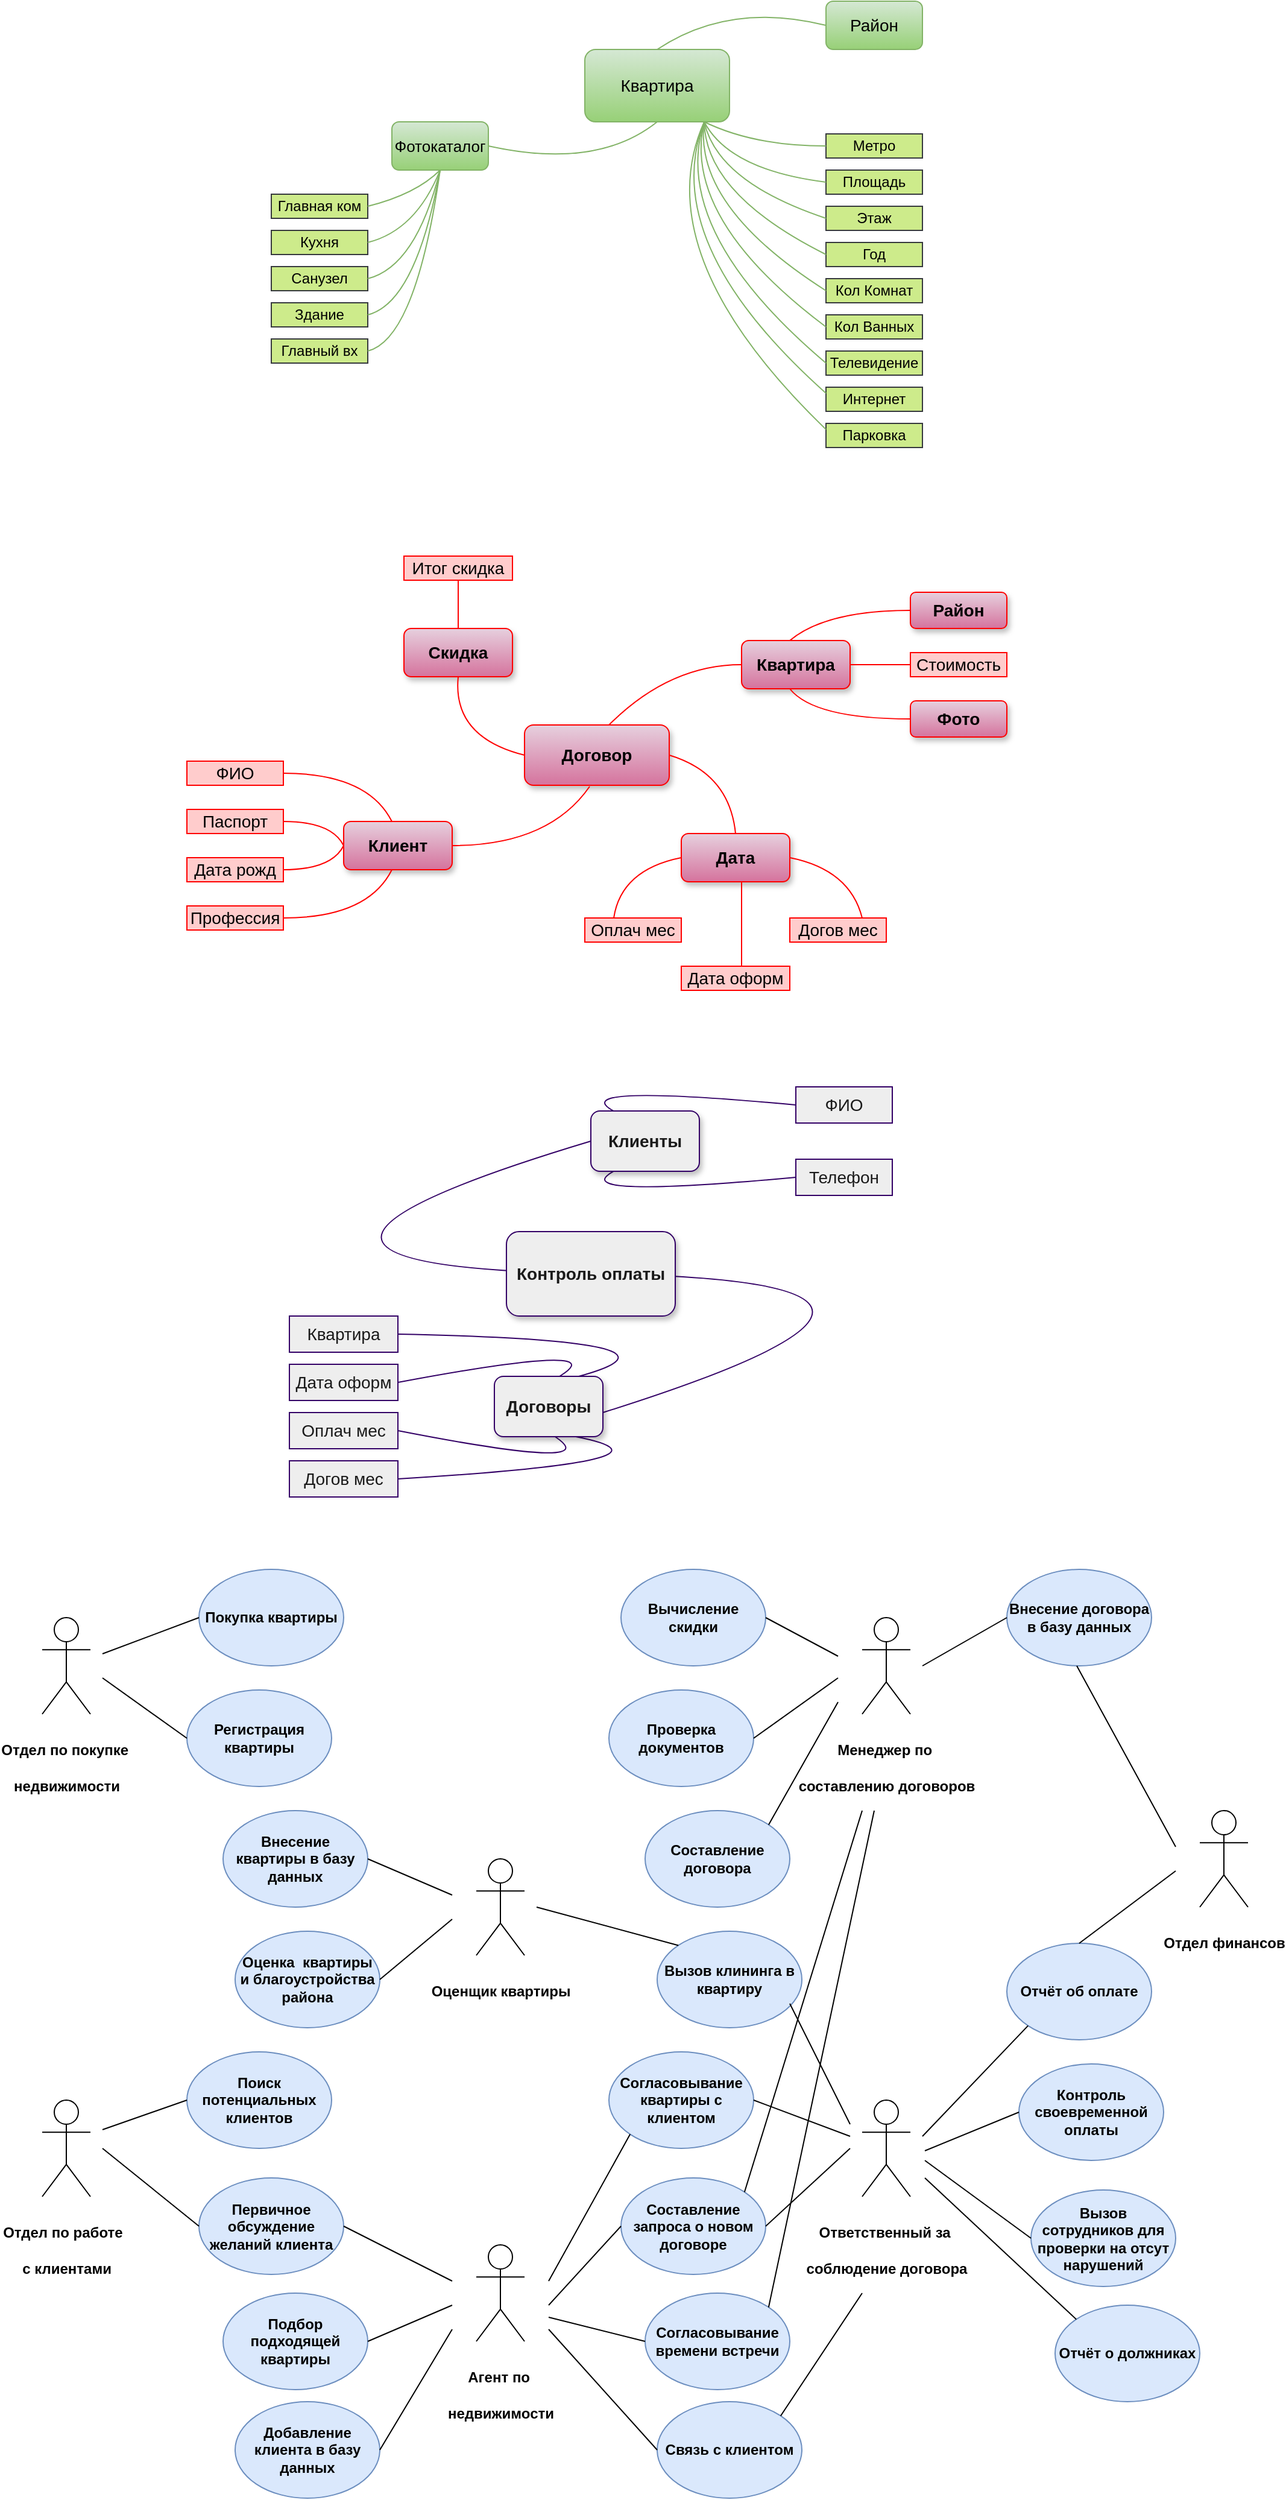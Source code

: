 <mxfile version="24.0.2" type="device">
  <diagram name="Страница — 1" id="_yZNcCD87sIEQzmYxweY">
    <mxGraphModel dx="2369" dy="895" grid="1" gridSize="10" guides="1" tooltips="1" connect="1" arrows="1" fold="1" page="1" pageScale="1" pageWidth="827" pageHeight="1169" math="0" shadow="0">
      <root>
        <mxCell id="0" />
        <mxCell id="1" parent="0" />
        <mxCell id="ywcK5AgZ8occUSf9UA6o-1" value="&lt;font style=&quot;font-size: 14px;&quot;&gt;Договор&lt;/font&gt;" style="rounded=1;whiteSpace=wrap;html=1;fillColor=#e6d0de;gradientColor=#d5739d;strokeColor=#FF0000;glass=0;shadow=1;fontStyle=1;" vertex="1" parent="1">
          <mxGeometry x="354" y="630" width="120" height="50" as="geometry" />
        </mxCell>
        <mxCell id="ywcK5AgZ8occUSf9UA6o-2" value="&lt;font style=&quot;font-size: 14px;&quot;&gt;Клиент&lt;/font&gt;" style="rounded=1;whiteSpace=wrap;html=1;fillColor=#e6d0de;gradientColor=#d5739d;strokeColor=#FF0000;glass=0;shadow=1;fontStyle=1;" vertex="1" parent="1">
          <mxGeometry x="204" y="710" width="90" height="40" as="geometry" />
        </mxCell>
        <mxCell id="ywcK5AgZ8occUSf9UA6o-3" value="&lt;font style=&quot;font-size: 14px;&quot;&gt;Квартира&lt;/font&gt;" style="rounded=1;whiteSpace=wrap;html=1;fillColor=#e6d0de;gradientColor=#d5739d;strokeColor=#FF0000;glass=0;shadow=1;fontStyle=1;" vertex="1" parent="1">
          <mxGeometry x="534" y="560" width="90" height="40" as="geometry" />
        </mxCell>
        <mxCell id="ywcK5AgZ8occUSf9UA6o-4" value="" style="endArrow=none;html=1;rounded=1;exitX=1;exitY=0.5;exitDx=0;exitDy=0;curved=1;entryX=0.45;entryY=1.02;entryDx=0;entryDy=0;entryPerimeter=0;strokeColor=#FF0000;" edge="1" parent="1" source="ywcK5AgZ8occUSf9UA6o-2" target="ywcK5AgZ8occUSf9UA6o-1">
          <mxGeometry width="50" height="50" relative="1" as="geometry">
            <mxPoint x="364" y="730" as="sourcePoint" />
            <mxPoint x="414" y="680" as="targetPoint" />
            <Array as="points">
              <mxPoint x="374" y="730" />
            </Array>
          </mxGeometry>
        </mxCell>
        <mxCell id="ywcK5AgZ8occUSf9UA6o-5" value="" style="endArrow=none;html=1;rounded=1;exitX=1;exitY=0.5;exitDx=0;exitDy=0;curved=1;strokeColor=#FF0000;" edge="1" parent="1">
          <mxGeometry width="50" height="50" relative="1" as="geometry">
            <mxPoint x="424" y="630" as="sourcePoint" />
            <mxPoint x="534" y="580" as="targetPoint" />
            <Array as="points">
              <mxPoint x="474" y="580" />
            </Array>
          </mxGeometry>
        </mxCell>
        <mxCell id="ywcK5AgZ8occUSf9UA6o-6" value="&lt;font style=&quot;font-size: 14px;&quot;&gt;Скидка&lt;/font&gt;" style="rounded=1;whiteSpace=wrap;html=1;fillColor=#e6d0de;gradientColor=#d5739d;strokeColor=#FF0000;glass=0;shadow=1;fontStyle=1;" vertex="1" parent="1">
          <mxGeometry x="254" y="550" width="90" height="40" as="geometry" />
        </mxCell>
        <mxCell id="ywcK5AgZ8occUSf9UA6o-7" value="&lt;font style=&quot;font-size: 14px;&quot;&gt;Дата&lt;/font&gt;" style="rounded=1;whiteSpace=wrap;html=1;fillColor=#e6d0de;gradientColor=#d5739d;strokeColor=#FF0000;glass=0;shadow=1;fontStyle=1;" vertex="1" parent="1">
          <mxGeometry x="484" y="720" width="90" height="40" as="geometry" />
        </mxCell>
        <mxCell id="ywcK5AgZ8occUSf9UA6o-8" value="" style="endArrow=none;html=1;rounded=1;exitX=0;exitY=0.5;exitDx=0;exitDy=0;entryX=0.5;entryY=1;entryDx=0;entryDy=0;curved=1;strokeColor=#FF0000;" edge="1" parent="1" source="ywcK5AgZ8occUSf9UA6o-1" target="ywcK5AgZ8occUSf9UA6o-6">
          <mxGeometry width="50" height="50" relative="1" as="geometry">
            <mxPoint x="284" y="650" as="sourcePoint" />
            <mxPoint x="334" y="600" as="targetPoint" />
            <Array as="points">
              <mxPoint x="294" y="640" />
            </Array>
          </mxGeometry>
        </mxCell>
        <mxCell id="ywcK5AgZ8occUSf9UA6o-9" value="" style="endArrow=none;html=1;rounded=1;entryX=0.5;entryY=1;entryDx=0;entryDy=0;curved=1;strokeColor=#FF0000;" edge="1" parent="1">
          <mxGeometry width="50" height="50" relative="1" as="geometry">
            <mxPoint x="529" y="720" as="sourcePoint" />
            <mxPoint x="474" y="655" as="targetPoint" />
            <Array as="points">
              <mxPoint x="524" y="670" />
            </Array>
          </mxGeometry>
        </mxCell>
        <mxCell id="ywcK5AgZ8occUSf9UA6o-10" value="&lt;font style=&quot;font-size: 14px;&quot;&gt;Район&lt;/font&gt;" style="rounded=1;whiteSpace=wrap;html=1;fillColor=#e6d0de;gradientColor=#d5739d;strokeColor=#FF0000;glass=0;shadow=1;fontStyle=1;" vertex="1" parent="1">
          <mxGeometry x="674" y="520" width="80" height="30" as="geometry" />
        </mxCell>
        <mxCell id="ywcK5AgZ8occUSf9UA6o-11" value="&lt;font style=&quot;font-size: 14px;&quot;&gt;Фото&lt;/font&gt;" style="rounded=1;whiteSpace=wrap;html=1;fillColor=#e6d0de;gradientColor=#d5739d;strokeColor=#FF0000;glass=0;shadow=1;fontStyle=1;" vertex="1" parent="1">
          <mxGeometry x="674" y="610" width="80" height="30" as="geometry" />
        </mxCell>
        <mxCell id="ywcK5AgZ8occUSf9UA6o-12" value="&lt;font style=&quot;font-size: 14px;&quot;&gt;Стоимость&lt;/font&gt;" style="rounded=0;whiteSpace=wrap;html=1;fillColor=#ffcccc;strokeColor=#FF0000;" vertex="1" parent="1">
          <mxGeometry x="674" y="570" width="80" height="20" as="geometry" />
        </mxCell>
        <mxCell id="ywcK5AgZ8occUSf9UA6o-13" value="" style="endArrow=none;html=1;rounded=1;curved=1;entryX=0;entryY=0.5;entryDx=0;entryDy=0;strokeColor=#FF0000;" edge="1" parent="1" target="ywcK5AgZ8occUSf9UA6o-10">
          <mxGeometry width="50" height="50" relative="1" as="geometry">
            <mxPoint x="574" y="560" as="sourcePoint" />
            <mxPoint x="624" y="510" as="targetPoint" />
            <Array as="points">
              <mxPoint x="604" y="535" />
            </Array>
          </mxGeometry>
        </mxCell>
        <mxCell id="ywcK5AgZ8occUSf9UA6o-14" value="" style="endArrow=none;html=1;rounded=1;curved=1;entryX=0;entryY=0.5;entryDx=0;entryDy=0;strokeColor=#FF0000;" edge="1" parent="1" target="ywcK5AgZ8occUSf9UA6o-11">
          <mxGeometry width="50" height="50" relative="1" as="geometry">
            <mxPoint x="574" y="600" as="sourcePoint" />
            <mxPoint x="669" y="575" as="targetPoint" />
            <Array as="points">
              <mxPoint x="594" y="625" />
            </Array>
          </mxGeometry>
        </mxCell>
        <mxCell id="ywcK5AgZ8occUSf9UA6o-15" value="" style="endArrow=none;html=1;rounded=1;entryX=0;entryY=0.5;entryDx=0;entryDy=0;exitX=1;exitY=0.5;exitDx=0;exitDy=0;strokeColor=#FF0000;" edge="1" parent="1" source="ywcK5AgZ8occUSf9UA6o-3" target="ywcK5AgZ8occUSf9UA6o-12">
          <mxGeometry width="50" height="50" relative="1" as="geometry">
            <mxPoint x="624" y="610" as="sourcePoint" />
            <mxPoint x="674" y="560" as="targetPoint" />
          </mxGeometry>
        </mxCell>
        <mxCell id="ywcK5AgZ8occUSf9UA6o-16" value="&lt;font style=&quot;font-size: 14px;&quot;&gt;Оплач мес&lt;/font&gt;" style="rounded=0;whiteSpace=wrap;html=1;fillColor=#ffcccc;strokeColor=#FF0000;" vertex="1" parent="1">
          <mxGeometry x="404" y="790" width="80" height="20" as="geometry" />
        </mxCell>
        <mxCell id="ywcK5AgZ8occUSf9UA6o-17" value="&lt;font style=&quot;font-size: 14px;&quot;&gt;Дата оформ&lt;/font&gt;" style="rounded=0;whiteSpace=wrap;html=1;fillColor=#ffcccc;strokeColor=#FF0000;" vertex="1" parent="1">
          <mxGeometry x="484" y="830" width="90" height="20" as="geometry" />
        </mxCell>
        <mxCell id="ywcK5AgZ8occUSf9UA6o-18" value="&lt;font style=&quot;font-size: 14px;&quot;&gt;Догов мес&lt;/font&gt;" style="rounded=0;whiteSpace=wrap;html=1;fillColor=#ffcccc;strokeColor=#FF0000;" vertex="1" parent="1">
          <mxGeometry x="574" y="790" width="80" height="20" as="geometry" />
        </mxCell>
        <mxCell id="ywcK5AgZ8occUSf9UA6o-19" value="" style="endArrow=none;html=1;rounded=1;entryX=0;entryY=0.5;entryDx=0;entryDy=0;curved=1;strokeColor=#FF0000;" edge="1" parent="1" target="ywcK5AgZ8occUSf9UA6o-7">
          <mxGeometry width="50" height="50" relative="1" as="geometry">
            <mxPoint x="428" y="790" as="sourcePoint" />
            <mxPoint x="478" y="740" as="targetPoint" />
            <Array as="points">
              <mxPoint x="434" y="750" />
            </Array>
          </mxGeometry>
        </mxCell>
        <mxCell id="ywcK5AgZ8occUSf9UA6o-20" value="" style="endArrow=none;html=1;rounded=1;entryX=1;entryY=0.5;entryDx=0;entryDy=0;curved=1;exitX=0.75;exitY=0;exitDx=0;exitDy=0;strokeColor=#FF0000;" edge="1" parent="1" source="ywcK5AgZ8occUSf9UA6o-18" target="ywcK5AgZ8occUSf9UA6o-7">
          <mxGeometry width="50" height="50" relative="1" as="geometry">
            <mxPoint x="614" y="790" as="sourcePoint" />
            <mxPoint x="664" y="740" as="targetPoint" />
            <Array as="points">
              <mxPoint x="624" y="750" />
            </Array>
          </mxGeometry>
        </mxCell>
        <mxCell id="ywcK5AgZ8occUSf9UA6o-21" value="" style="endArrow=none;html=1;rounded=1;strokeColor=#FF0000;" edge="1" parent="1">
          <mxGeometry width="50" height="50" relative="1" as="geometry">
            <mxPoint x="534" y="830" as="sourcePoint" />
            <mxPoint x="534" y="760" as="targetPoint" />
          </mxGeometry>
        </mxCell>
        <mxCell id="ywcK5AgZ8occUSf9UA6o-22" value="&lt;span style=&quot;font-size: 14px;&quot;&gt;Итог скидка&lt;/span&gt;" style="rounded=0;whiteSpace=wrap;html=1;fillColor=#ffcccc;strokeColor=#FF0000;" vertex="1" parent="1">
          <mxGeometry x="254" y="490" width="90" height="20" as="geometry" />
        </mxCell>
        <mxCell id="ywcK5AgZ8occUSf9UA6o-23" value="" style="endArrow=none;html=1;rounded=1;exitX=0.5;exitY=0;exitDx=0;exitDy=0;strokeColor=#FF0000;" edge="1" parent="1" source="ywcK5AgZ8occUSf9UA6o-6">
          <mxGeometry width="50" height="50" relative="1" as="geometry">
            <mxPoint x="294" y="550" as="sourcePoint" />
            <mxPoint x="299" y="510" as="targetPoint" />
          </mxGeometry>
        </mxCell>
        <mxCell id="ywcK5AgZ8occUSf9UA6o-24" value="&lt;font style=&quot;font-size: 14px;&quot;&gt;ФИО&lt;/font&gt;" style="rounded=0;whiteSpace=wrap;html=1;fillColor=#ffcccc;strokeColor=#FF0000;" vertex="1" parent="1">
          <mxGeometry x="74" y="660" width="80" height="20" as="geometry" />
        </mxCell>
        <mxCell id="ywcK5AgZ8occUSf9UA6o-25" value="&lt;font style=&quot;font-size: 14px;&quot;&gt;Дата рожд&lt;/font&gt;" style="rounded=0;whiteSpace=wrap;html=1;fillColor=#ffcccc;strokeColor=#FF0000;" vertex="1" parent="1">
          <mxGeometry x="74" y="740" width="80" height="20" as="geometry" />
        </mxCell>
        <mxCell id="ywcK5AgZ8occUSf9UA6o-26" value="&lt;font style=&quot;font-size: 14px;&quot;&gt;Профессия&lt;/font&gt;" style="rounded=0;whiteSpace=wrap;html=1;fillColor=#ffcccc;strokeColor=#FF0000;" vertex="1" parent="1">
          <mxGeometry x="74" y="780" width="80" height="20" as="geometry" />
        </mxCell>
        <mxCell id="ywcK5AgZ8occUSf9UA6o-27" value="&lt;font style=&quot;font-size: 14px;&quot;&gt;Паспорт&lt;/font&gt;" style="rounded=0;whiteSpace=wrap;html=1;fillColor=#ffcccc;strokeColor=#FF0000;" vertex="1" parent="1">
          <mxGeometry x="74" y="700" width="80" height="20" as="geometry" />
        </mxCell>
        <mxCell id="ywcK5AgZ8occUSf9UA6o-28" value="" style="endArrow=none;html=1;rounded=1;entryX=1;entryY=0.5;entryDx=0;entryDy=0;curved=1;strokeColor=#FF0000;" edge="1" parent="1" target="ywcK5AgZ8occUSf9UA6o-24">
          <mxGeometry width="50" height="50" relative="1" as="geometry">
            <mxPoint x="244" y="710" as="sourcePoint" />
            <mxPoint x="294" y="660" as="targetPoint" />
            <Array as="points">
              <mxPoint x="224" y="670" />
            </Array>
          </mxGeometry>
        </mxCell>
        <mxCell id="ywcK5AgZ8occUSf9UA6o-29" value="" style="endArrow=none;html=1;rounded=1;entryX=1;entryY=0.5;entryDx=0;entryDy=0;curved=1;strokeColor=#FF0000;" edge="1" parent="1">
          <mxGeometry width="50" height="50" relative="1" as="geometry">
            <mxPoint x="244" y="750" as="sourcePoint" />
            <mxPoint x="154" y="790" as="targetPoint" />
            <Array as="points">
              <mxPoint x="224" y="790" />
            </Array>
          </mxGeometry>
        </mxCell>
        <mxCell id="ywcK5AgZ8occUSf9UA6o-30" value="" style="endArrow=none;html=1;rounded=1;entryX=1;entryY=0.5;entryDx=0;entryDy=0;curved=1;exitX=0;exitY=0.5;exitDx=0;exitDy=0;strokeColor=#FF0000;" edge="1" parent="1" source="ywcK5AgZ8occUSf9UA6o-2" target="ywcK5AgZ8occUSf9UA6o-27">
          <mxGeometry width="50" height="50" relative="1" as="geometry">
            <mxPoint x="214" y="710" as="sourcePoint" />
            <mxPoint x="264" y="660" as="targetPoint" />
            <Array as="points">
              <mxPoint x="194" y="710" />
            </Array>
          </mxGeometry>
        </mxCell>
        <mxCell id="ywcK5AgZ8occUSf9UA6o-31" value="" style="endArrow=none;html=1;rounded=1;entryX=1;entryY=0.5;entryDx=0;entryDy=0;curved=1;exitX=0;exitY=0.5;exitDx=0;exitDy=0;strokeColor=#FF0000;" edge="1" parent="1" source="ywcK5AgZ8occUSf9UA6o-2">
          <mxGeometry width="50" height="50" relative="1" as="geometry">
            <mxPoint x="204" y="770" as="sourcePoint" />
            <mxPoint x="154" y="750" as="targetPoint" />
            <Array as="points">
              <mxPoint x="194" y="750" />
            </Array>
          </mxGeometry>
        </mxCell>
        <mxCell id="ywcK5AgZ8occUSf9UA6o-32" value="&lt;font style=&quot;font-size: 14px;&quot;&gt;Квартира&lt;/font&gt;" style="rounded=1;whiteSpace=wrap;html=1;fillColor=#d5e8d4;strokeColor=#82b366;gradientColor=#97d077;" vertex="1" parent="1">
          <mxGeometry x="404" y="70" width="120" height="60" as="geometry" />
        </mxCell>
        <mxCell id="ywcK5AgZ8occUSf9UA6o-33" value="&lt;font style=&quot;font-size: 13px;&quot;&gt;Фотокаталог&lt;/font&gt;" style="rounded=1;whiteSpace=wrap;html=1;fillColor=#d5e8d4;strokeColor=#82b366;gradientColor=#97d077;" vertex="1" parent="1">
          <mxGeometry x="244" y="130" width="80" height="40" as="geometry" />
        </mxCell>
        <mxCell id="ywcK5AgZ8occUSf9UA6o-34" value="&lt;font style=&quot;font-size: 14px;&quot;&gt;Район&lt;/font&gt;" style="rounded=1;whiteSpace=wrap;html=1;fillColor=#d5e8d4;strokeColor=#82b366;gradientColor=#97d077;" vertex="1" parent="1">
          <mxGeometry x="604" y="30" width="80" height="40" as="geometry" />
        </mxCell>
        <mxCell id="ywcK5AgZ8occUSf9UA6o-35" value="Метро" style="rounded=0;whiteSpace=wrap;html=1;strokeColor=#36393d;fillColor=#cdeb8b;" vertex="1" parent="1">
          <mxGeometry x="604" y="140" width="80" height="20" as="geometry" />
        </mxCell>
        <mxCell id="ywcK5AgZ8occUSf9UA6o-36" value="" style="endArrow=none;html=1;rounded=0;entryX=0;entryY=0.25;entryDx=0;entryDy=0;curved=1;exitX=1;exitY=0.5;exitDx=0;exitDy=0;strokeColor=#82B366;" edge="1" parent="1" source="ywcK5AgZ8occUSf9UA6o-33">
          <mxGeometry width="50" height="50" relative="1" as="geometry">
            <mxPoint x="334" y="175" as="sourcePoint" />
            <mxPoint x="464" y="130" as="targetPoint" />
            <Array as="points">
              <mxPoint x="414" y="170" />
            </Array>
          </mxGeometry>
        </mxCell>
        <mxCell id="ywcK5AgZ8occUSf9UA6o-37" value="" style="endArrow=none;html=1;rounded=0;curved=1;entryX=0;entryY=0.5;entryDx=0;entryDy=0;exitX=0.5;exitY=0;exitDx=0;exitDy=0;strokeColor=#82B366;" edge="1" parent="1" source="ywcK5AgZ8occUSf9UA6o-32" target="ywcK5AgZ8occUSf9UA6o-34">
          <mxGeometry width="50" height="50" relative="1" as="geometry">
            <mxPoint x="478" y="70" as="sourcePoint" />
            <mxPoint x="584" y="40" as="targetPoint" />
            <Array as="points">
              <mxPoint x="524" y="30" />
            </Array>
          </mxGeometry>
        </mxCell>
        <mxCell id="ywcK5AgZ8occUSf9UA6o-38" value="Площадь" style="rounded=0;whiteSpace=wrap;html=1;strokeColor=#36393d;fillColor=#cdeb8b;" vertex="1" parent="1">
          <mxGeometry x="604" y="170" width="80" height="20" as="geometry" />
        </mxCell>
        <mxCell id="ywcK5AgZ8occUSf9UA6o-39" value="Этаж" style="rounded=0;whiteSpace=wrap;html=1;strokeColor=#36393d;fillColor=#cdeb8b;" vertex="1" parent="1">
          <mxGeometry x="604" y="200" width="80" height="20" as="geometry" />
        </mxCell>
        <mxCell id="ywcK5AgZ8occUSf9UA6o-40" value="Год" style="rounded=0;whiteSpace=wrap;html=1;strokeColor=#36393d;fillColor=#cdeb8b;" vertex="1" parent="1">
          <mxGeometry x="604" y="230" width="80" height="20" as="geometry" />
        </mxCell>
        <mxCell id="ywcK5AgZ8occUSf9UA6o-41" value="Кол Комнат" style="rounded=0;whiteSpace=wrap;html=1;strokeColor=#36393d;fillColor=#cdeb8b;" vertex="1" parent="1">
          <mxGeometry x="604" y="260" width="80" height="20" as="geometry" />
        </mxCell>
        <mxCell id="ywcK5AgZ8occUSf9UA6o-42" style="edgeStyle=orthogonalEdgeStyle;rounded=0;orthogonalLoop=1;jettySize=auto;html=1;exitX=0.5;exitY=0;exitDx=0;exitDy=0;strokeColor=#82B366;" edge="1" parent="1" source="ywcK5AgZ8occUSf9UA6o-43">
          <mxGeometry relative="1" as="geometry">
            <mxPoint x="654" y="330" as="targetPoint" />
          </mxGeometry>
        </mxCell>
        <mxCell id="ywcK5AgZ8occUSf9UA6o-43" value="Телевидение" style="rounded=0;whiteSpace=wrap;html=1;strokeColor=#36393d;fillColor=#cdeb8b;" vertex="1" parent="1">
          <mxGeometry x="604" y="320" width="80" height="20" as="geometry" />
        </mxCell>
        <mxCell id="ywcK5AgZ8occUSf9UA6o-44" value="Кол Ванных" style="rounded=0;whiteSpace=wrap;html=1;strokeColor=#36393d;fillColor=#cdeb8b;" vertex="1" parent="1">
          <mxGeometry x="604" y="290" width="80" height="20" as="geometry" />
        </mxCell>
        <mxCell id="ywcK5AgZ8occUSf9UA6o-45" value="Интернет" style="rounded=0;whiteSpace=wrap;html=1;strokeColor=#36393d;fillColor=#cdeb8b;" vertex="1" parent="1">
          <mxGeometry x="604" y="350" width="80" height="20" as="geometry" />
        </mxCell>
        <mxCell id="ywcK5AgZ8occUSf9UA6o-46" value="Парковка" style="rounded=0;whiteSpace=wrap;html=1;strokeColor=#36393d;fillColor=#cdeb8b;" vertex="1" parent="1">
          <mxGeometry x="604" y="380" width="80" height="20" as="geometry" />
        </mxCell>
        <mxCell id="ywcK5AgZ8occUSf9UA6o-47" value="Главная ком" style="rounded=0;whiteSpace=wrap;html=1;strokeColor=#36393d;fillColor=#cdeb8b;" vertex="1" parent="1">
          <mxGeometry x="144" y="190" width="80" height="20" as="geometry" />
        </mxCell>
        <mxCell id="ywcK5AgZ8occUSf9UA6o-48" value="Кухня" style="rounded=0;whiteSpace=wrap;html=1;strokeColor=#36393d;fillColor=#cdeb8b;" vertex="1" parent="1">
          <mxGeometry x="144" y="220" width="80" height="20" as="geometry" />
        </mxCell>
        <mxCell id="ywcK5AgZ8occUSf9UA6o-49" value="Санузел" style="rounded=0;whiteSpace=wrap;html=1;strokeColor=#36393d;fillColor=#cdeb8b;" vertex="1" parent="1">
          <mxGeometry x="144" y="250" width="80" height="20" as="geometry" />
        </mxCell>
        <mxCell id="ywcK5AgZ8occUSf9UA6o-50" value="Здание" style="rounded=0;whiteSpace=wrap;html=1;strokeColor=#36393d;fillColor=#cdeb8b;" vertex="1" parent="1">
          <mxGeometry x="144" y="280" width="80" height="20" as="geometry" />
        </mxCell>
        <mxCell id="ywcK5AgZ8occUSf9UA6o-51" value="Главный вх" style="rounded=0;whiteSpace=wrap;html=1;strokeColor=#36393d;fillColor=#cdeb8b;" vertex="1" parent="1">
          <mxGeometry x="144" y="310" width="80" height="20" as="geometry" />
        </mxCell>
        <mxCell id="ywcK5AgZ8occUSf9UA6o-52" value="" style="endArrow=none;html=1;rounded=0;entryX=0.5;entryY=1;entryDx=0;entryDy=0;exitX=1;exitY=0.5;exitDx=0;exitDy=0;curved=1;strokeColor=#82B366;" edge="1" parent="1" source="ywcK5AgZ8occUSf9UA6o-47" target="ywcK5AgZ8occUSf9UA6o-33">
          <mxGeometry width="50" height="50" relative="1" as="geometry">
            <mxPoint x="234" y="210" as="sourcePoint" />
            <mxPoint x="284" y="160" as="targetPoint" />
            <Array as="points">
              <mxPoint x="264" y="190" />
            </Array>
          </mxGeometry>
        </mxCell>
        <mxCell id="ywcK5AgZ8occUSf9UA6o-53" value="" style="endArrow=none;html=1;rounded=0;exitX=1;exitY=0.5;exitDx=0;exitDy=0;curved=1;strokeColor=#82B366;" edge="1" parent="1">
          <mxGeometry width="50" height="50" relative="1" as="geometry">
            <mxPoint x="224" y="230" as="sourcePoint" />
            <mxPoint x="284" y="170" as="targetPoint" />
            <Array as="points">
              <mxPoint x="264" y="220" />
            </Array>
          </mxGeometry>
        </mxCell>
        <mxCell id="ywcK5AgZ8occUSf9UA6o-54" value="" style="endArrow=none;html=1;rounded=0;exitX=1;exitY=0.5;exitDx=0;exitDy=0;curved=1;strokeColor=#82B366;" edge="1" parent="1">
          <mxGeometry width="50" height="50" relative="1" as="geometry">
            <mxPoint x="224" y="260" as="sourcePoint" />
            <mxPoint x="284" y="170" as="targetPoint" />
            <Array as="points">
              <mxPoint x="264" y="250" />
            </Array>
          </mxGeometry>
        </mxCell>
        <mxCell id="ywcK5AgZ8occUSf9UA6o-55" value="" style="endArrow=none;html=1;rounded=0;exitX=1;exitY=0.5;exitDx=0;exitDy=0;curved=1;entryX=0.5;entryY=1;entryDx=0;entryDy=0;strokeColor=#82B366;" edge="1" parent="1" target="ywcK5AgZ8occUSf9UA6o-33">
          <mxGeometry width="50" height="50" relative="1" as="geometry">
            <mxPoint x="224" y="290" as="sourcePoint" />
            <mxPoint x="284" y="200" as="targetPoint" />
            <Array as="points">
              <mxPoint x="264" y="280" />
            </Array>
          </mxGeometry>
        </mxCell>
        <mxCell id="ywcK5AgZ8occUSf9UA6o-56" value="" style="endArrow=none;html=1;rounded=0;exitX=1;exitY=0.5;exitDx=0;exitDy=0;curved=1;strokeColor=#82B366;" edge="1" parent="1">
          <mxGeometry width="50" height="50" relative="1" as="geometry">
            <mxPoint x="224" y="320" as="sourcePoint" />
            <mxPoint x="284" y="170" as="targetPoint" />
            <Array as="points">
              <mxPoint x="264" y="310" />
            </Array>
          </mxGeometry>
        </mxCell>
        <mxCell id="ywcK5AgZ8occUSf9UA6o-57" value="" style="endArrow=none;html=1;rounded=0;exitX=0;exitY=0.5;exitDx=0;exitDy=0;curved=1;strokeColor=#82B366;" edge="1" parent="1" source="ywcK5AgZ8occUSf9UA6o-35">
          <mxGeometry width="50" height="50" relative="1" as="geometry">
            <mxPoint x="453" y="180" as="sourcePoint" />
            <mxPoint x="503" y="130" as="targetPoint" />
            <Array as="points">
              <mxPoint x="544" y="150" />
            </Array>
          </mxGeometry>
        </mxCell>
        <mxCell id="ywcK5AgZ8occUSf9UA6o-58" value="" style="endArrow=none;html=1;rounded=0;exitX=0;exitY=0.5;exitDx=0;exitDy=0;curved=1;strokeColor=#82B366;" edge="1" parent="1" source="ywcK5AgZ8occUSf9UA6o-38">
          <mxGeometry width="50" height="50" relative="1" as="geometry">
            <mxPoint x="604" y="150" as="sourcePoint" />
            <mxPoint x="503" y="130" as="targetPoint" />
            <Array as="points">
              <mxPoint x="524" y="170" />
            </Array>
          </mxGeometry>
        </mxCell>
        <mxCell id="ywcK5AgZ8occUSf9UA6o-59" value="" style="endArrow=none;html=1;rounded=0;exitX=0;exitY=0.5;exitDx=0;exitDy=0;curved=1;strokeColor=#82B366;" edge="1" parent="1" source="ywcK5AgZ8occUSf9UA6o-39">
          <mxGeometry width="50" height="50" relative="1" as="geometry">
            <mxPoint x="604" y="180" as="sourcePoint" />
            <mxPoint x="503" y="130" as="targetPoint" />
            <Array as="points">
              <mxPoint x="514" y="180" />
            </Array>
          </mxGeometry>
        </mxCell>
        <mxCell id="ywcK5AgZ8occUSf9UA6o-60" value="" style="endArrow=none;html=1;rounded=0;exitX=0;exitY=0.5;exitDx=0;exitDy=0;curved=1;strokeColor=#82B366;" edge="1" parent="1" source="ywcK5AgZ8occUSf9UA6o-40">
          <mxGeometry width="50" height="50" relative="1" as="geometry">
            <mxPoint x="604" y="210" as="sourcePoint" />
            <mxPoint x="503" y="130" as="targetPoint" />
            <Array as="points">
              <mxPoint x="504" y="190" />
            </Array>
          </mxGeometry>
        </mxCell>
        <mxCell id="ywcK5AgZ8occUSf9UA6o-61" value="" style="endArrow=none;html=1;rounded=0;exitX=0;exitY=0.5;exitDx=0;exitDy=0;curved=1;strokeColor=#82B366;" edge="1" parent="1" source="ywcK5AgZ8occUSf9UA6o-41">
          <mxGeometry width="50" height="50" relative="1" as="geometry">
            <mxPoint x="604" y="240" as="sourcePoint" />
            <mxPoint x="503" y="130" as="targetPoint" />
            <Array as="points">
              <mxPoint x="494" y="200" />
            </Array>
          </mxGeometry>
        </mxCell>
        <mxCell id="ywcK5AgZ8occUSf9UA6o-62" value="" style="endArrow=none;html=1;rounded=0;exitX=0;exitY=0.5;exitDx=0;exitDy=0;curved=1;strokeColor=#82B366;" edge="1" parent="1" source="ywcK5AgZ8occUSf9UA6o-44">
          <mxGeometry width="50" height="50" relative="1" as="geometry">
            <mxPoint x="604" y="270" as="sourcePoint" />
            <mxPoint x="503" y="130" as="targetPoint" />
            <Array as="points">
              <mxPoint x="484" y="210" />
            </Array>
          </mxGeometry>
        </mxCell>
        <mxCell id="ywcK5AgZ8occUSf9UA6o-63" value="" style="endArrow=none;html=1;rounded=0;curved=1;exitX=0;exitY=0.5;exitDx=0;exitDy=0;strokeColor=#82B366;" edge="1" parent="1" source="ywcK5AgZ8occUSf9UA6o-43">
          <mxGeometry width="50" height="50" relative="1" as="geometry">
            <mxPoint x="594" y="320" as="sourcePoint" />
            <mxPoint x="503" y="130" as="targetPoint" />
            <Array as="points">
              <mxPoint x="474" y="220" />
            </Array>
          </mxGeometry>
        </mxCell>
        <mxCell id="ywcK5AgZ8occUSf9UA6o-64" value="" style="endArrow=none;html=1;rounded=0;curved=1;exitX=0;exitY=0.25;exitDx=0;exitDy=0;strokeColor=#82B366;" edge="1" parent="1" source="ywcK5AgZ8occUSf9UA6o-45">
          <mxGeometry width="50" height="50" relative="1" as="geometry">
            <mxPoint x="604" y="330" as="sourcePoint" />
            <mxPoint x="503" y="130" as="targetPoint" />
            <Array as="points">
              <mxPoint x="464" y="230" />
            </Array>
          </mxGeometry>
        </mxCell>
        <mxCell id="ywcK5AgZ8occUSf9UA6o-65" value="" style="endArrow=none;html=1;rounded=0;curved=1;exitX=0;exitY=0.25;exitDx=0;exitDy=0;strokeColor=#82B366;" edge="1" parent="1" source="ywcK5AgZ8occUSf9UA6o-46">
          <mxGeometry width="50" height="50" relative="1" as="geometry">
            <mxPoint x="604" y="355" as="sourcePoint" />
            <mxPoint x="503" y="130" as="targetPoint" />
            <Array as="points">
              <mxPoint x="454" y="240" />
            </Array>
          </mxGeometry>
        </mxCell>
        <mxCell id="ywcK5AgZ8occUSf9UA6o-95" value="" style="endArrow=none;html=1;rounded=0;exitX=1;exitY=0.5;exitDx=0;exitDy=0;curved=1;entryX=0;entryY=0.5;entryDx=0;entryDy=0;strokeColor=#330066;labelBackgroundColor=none;fontColor=default;" edge="1" parent="1" target="ywcK5AgZ8occUSf9UA6o-110">
          <mxGeometry width="50" height="50" relative="1" as="geometry">
            <mxPoint x="419" y="1200" as="sourcePoint" />
            <mxPoint x="409" y="970" as="targetPoint" />
            <Array as="points">
              <mxPoint x="769" y="1090" />
              <mxPoint x="59" y="1080" />
            </Array>
          </mxGeometry>
        </mxCell>
        <mxCell id="ywcK5AgZ8occUSf9UA6o-96" value="Контроль оплаты" style="rounded=1;whiteSpace=wrap;html=1;fillColor=#EEEEEE;strokeColor=#330066;shadow=1;fontSize=14;fontStyle=1;labelBackgroundColor=none;fontColor=#1A1A1A;" vertex="1" parent="1">
          <mxGeometry x="339" y="1050" width="140" height="70" as="geometry" />
        </mxCell>
        <mxCell id="ywcK5AgZ8occUSf9UA6o-97" value="Квартира" style="rounded=0;whiteSpace=wrap;html=1;fillColor=#EEEEEE;strokeColor=#330066;fontSize=14;labelBackgroundColor=none;fontColor=#1A1A1A;" vertex="1" parent="1">
          <mxGeometry x="159" y="1120" width="90" height="30" as="geometry" />
        </mxCell>
        <mxCell id="ywcK5AgZ8occUSf9UA6o-98" value="Дата оформ" style="rounded=0;whiteSpace=wrap;html=1;fillColor=#EEEEEE;strokeColor=#330066;fontSize=14;labelBackgroundColor=none;fontColor=#1A1A1A;" vertex="1" parent="1">
          <mxGeometry x="159" y="1160" width="90" height="30" as="geometry" />
        </mxCell>
        <mxCell id="ywcK5AgZ8occUSf9UA6o-99" value="Оплач мес" style="rounded=0;whiteSpace=wrap;html=1;fillColor=#EEEEEE;strokeColor=#330066;fontSize=14;labelBackgroundColor=none;fontColor=#1A1A1A;" vertex="1" parent="1">
          <mxGeometry x="159" y="1200" width="90" height="30" as="geometry" />
        </mxCell>
        <mxCell id="ywcK5AgZ8occUSf9UA6o-100" value="Догов мес" style="rounded=0;whiteSpace=wrap;html=1;fillColor=#EEEEEE;strokeColor=#330066;fontSize=14;labelBackgroundColor=none;fontColor=#1A1A1A;" vertex="1" parent="1">
          <mxGeometry x="159" y="1240" width="90" height="30" as="geometry" />
        </mxCell>
        <mxCell id="ywcK5AgZ8occUSf9UA6o-101" value="ФИО" style="rounded=0;whiteSpace=wrap;html=1;fillColor=#EEEEEE;strokeColor=#330066;fontSize=14;labelBackgroundColor=none;fontColor=#1A1A1A;" vertex="1" parent="1">
          <mxGeometry x="579" y="930" width="80" height="30" as="geometry" />
        </mxCell>
        <mxCell id="ywcK5AgZ8occUSf9UA6o-102" value="Телефон" style="rounded=0;whiteSpace=wrap;html=1;fillColor=#EEEEEE;strokeColor=#330066;fontSize=14;labelBackgroundColor=none;fontColor=#1A1A1A;" vertex="1" parent="1">
          <mxGeometry x="579" y="990" width="80" height="30" as="geometry" />
        </mxCell>
        <mxCell id="ywcK5AgZ8occUSf9UA6o-103" value="" style="endArrow=none;html=1;rounded=0;entryX=0;entryY=0.5;entryDx=0;entryDy=0;exitX=1;exitY=0.5;exitDx=0;exitDy=0;curved=1;strokeColor=#330066;labelBackgroundColor=none;fontColor=default;" edge="1" parent="1" source="ywcK5AgZ8occUSf9UA6o-98" target="ywcK5AgZ8occUSf9UA6o-109">
          <mxGeometry width="50" height="50" relative="1" as="geometry">
            <mxPoint x="279" y="1190" as="sourcePoint" />
            <mxPoint x="329" y="1140" as="targetPoint" />
            <Array as="points">
              <mxPoint x="489" y="1130" />
            </Array>
          </mxGeometry>
        </mxCell>
        <mxCell id="ywcK5AgZ8occUSf9UA6o-104" value="" style="endArrow=none;html=1;rounded=0;entryX=0;entryY=0.5;entryDx=0;entryDy=0;exitX=1;exitY=0.5;exitDx=0;exitDy=0;curved=1;strokeColor=#330066;labelBackgroundColor=none;fontColor=default;" edge="1" parent="1" source="ywcK5AgZ8occUSf9UA6o-99" target="ywcK5AgZ8occUSf9UA6o-109">
          <mxGeometry width="50" height="50" relative="1" as="geometry">
            <mxPoint x="249" y="1180" as="sourcePoint" />
            <mxPoint x="419" y="1200" as="targetPoint" />
            <Array as="points">
              <mxPoint x="479" y="1260" />
            </Array>
          </mxGeometry>
        </mxCell>
        <mxCell id="ywcK5AgZ8occUSf9UA6o-105" value="" style="endArrow=none;html=1;rounded=0;exitX=1;exitY=0.5;exitDx=0;exitDy=0;curved=1;strokeColor=#330066;labelBackgroundColor=none;fontColor=default;" edge="1" parent="1" source="ywcK5AgZ8occUSf9UA6o-97">
          <mxGeometry width="50" height="50" relative="1" as="geometry">
            <mxPoint x="249" y="1170" as="sourcePoint" />
            <mxPoint x="399" y="1170" as="targetPoint" />
            <Array as="points">
              <mxPoint x="509" y="1140" />
            </Array>
          </mxGeometry>
        </mxCell>
        <mxCell id="ywcK5AgZ8occUSf9UA6o-106" value="" style="endArrow=none;html=1;rounded=0;entryX=0.75;entryY=1;entryDx=0;entryDy=0;exitX=1;exitY=0.5;exitDx=0;exitDy=0;curved=1;strokeColor=#330066;labelBackgroundColor=none;fontColor=default;" edge="1" parent="1" source="ywcK5AgZ8occUSf9UA6o-100" target="ywcK5AgZ8occUSf9UA6o-109">
          <mxGeometry width="50" height="50" relative="1" as="geometry">
            <mxPoint x="249" y="1215" as="sourcePoint" />
            <mxPoint x="419" y="1200" as="targetPoint" />
            <Array as="points">
              <mxPoint x="499" y="1240" />
            </Array>
          </mxGeometry>
        </mxCell>
        <mxCell id="ywcK5AgZ8occUSf9UA6o-107" value="" style="endArrow=none;html=1;rounded=0;entryX=1;entryY=0.5;entryDx=0;entryDy=0;exitX=0;exitY=0.5;exitDx=0;exitDy=0;curved=1;strokeColor=#330066;labelBackgroundColor=none;fontColor=default;" edge="1" parent="1" source="ywcK5AgZ8occUSf9UA6o-101" target="ywcK5AgZ8occUSf9UA6o-110">
          <mxGeometry width="50" height="50" relative="1" as="geometry">
            <mxPoint x="235" y="957.5" as="sourcePoint" />
            <mxPoint x="405" y="977.5" as="targetPoint" />
            <Array as="points">
              <mxPoint x="309" y="920" />
            </Array>
          </mxGeometry>
        </mxCell>
        <mxCell id="ywcK5AgZ8occUSf9UA6o-108" value="" style="endArrow=none;html=1;rounded=0;entryX=1;entryY=0.5;entryDx=0;entryDy=0;exitX=0;exitY=0.5;exitDx=0;exitDy=0;curved=1;strokeColor=#330066;labelBackgroundColor=none;fontColor=default;" edge="1" parent="1" source="ywcK5AgZ8occUSf9UA6o-102" target="ywcK5AgZ8occUSf9UA6o-110">
          <mxGeometry width="50" height="50" relative="1" as="geometry">
            <mxPoint x="579" y="945" as="sourcePoint" />
            <mxPoint x="409" y="975" as="targetPoint" />
            <Array as="points">
              <mxPoint x="309" y="1030" />
            </Array>
          </mxGeometry>
        </mxCell>
        <mxCell id="ywcK5AgZ8occUSf9UA6o-109" value="Договоры" style="rounded=1;whiteSpace=wrap;html=1;fillColor=#EEEEEE;strokeColor=#330066;shadow=1;fontSize=14;fontStyle=1;labelBackgroundColor=none;fontColor=#1A1A1A;" vertex="1" parent="1">
          <mxGeometry x="329" y="1170" width="90" height="50" as="geometry" />
        </mxCell>
        <mxCell id="ywcK5AgZ8occUSf9UA6o-110" value="Клиенты" style="rounded=1;whiteSpace=wrap;html=1;fillColor=#EEEEEE;strokeColor=#330066;shadow=1;fontSize=14;fontStyle=1;labelBackgroundColor=none;fontColor=#1A1A1A;" vertex="1" parent="1">
          <mxGeometry x="409" y="950" width="90" height="50" as="geometry" />
        </mxCell>
        <mxCell id="ywcK5AgZ8occUSf9UA6o-111" value="&lt;h4&gt;Отдел по покупке&amp;nbsp;&lt;/h4&gt;&lt;h4&gt;недвижимости&lt;/h4&gt;" style="shape=umlActor;verticalLabelPosition=bottom;verticalAlign=top;html=1;outlineConnect=0;" vertex="1" parent="1">
          <mxGeometry x="-46" y="1370" width="40" height="80" as="geometry" />
        </mxCell>
        <mxCell id="ywcK5AgZ8occUSf9UA6o-112" value="&lt;h4&gt;Отдел по работе&amp;nbsp;&amp;nbsp;&lt;/h4&gt;&lt;h4&gt;с клиентами&lt;/h4&gt;" style="shape=umlActor;verticalLabelPosition=bottom;verticalAlign=top;html=1;outlineConnect=0;" vertex="1" parent="1">
          <mxGeometry x="-46" y="1770" width="40" height="80" as="geometry" />
        </mxCell>
        <mxCell id="ywcK5AgZ8occUSf9UA6o-113" value="&lt;h4&gt;Покупка квартиры&lt;/h4&gt;" style="ellipse;whiteSpace=wrap;html=1;fillColor=#dae8fc;strokeColor=#6c8ebf;" vertex="1" parent="1">
          <mxGeometry x="84" y="1330" width="120" height="80" as="geometry" />
        </mxCell>
        <mxCell id="ywcK5AgZ8occUSf9UA6o-114" value="&lt;h4&gt;Регистрация квартиры&lt;/h4&gt;" style="ellipse;whiteSpace=wrap;html=1;fillColor=#dae8fc;strokeColor=#6c8ebf;" vertex="1" parent="1">
          <mxGeometry x="74" y="1430" width="120" height="80" as="geometry" />
        </mxCell>
        <mxCell id="ywcK5AgZ8occUSf9UA6o-115" value="&lt;h4&gt;Внесение квартиры в базу данных&lt;/h4&gt;" style="ellipse;whiteSpace=wrap;html=1;fillColor=#dae8fc;strokeColor=#6c8ebf;" vertex="1" parent="1">
          <mxGeometry x="104" y="1530" width="120" height="80" as="geometry" />
        </mxCell>
        <mxCell id="ywcK5AgZ8occUSf9UA6o-116" value="&lt;h4&gt;Оценка&amp;nbsp; квартиры и благоустройства района&lt;/h4&gt;" style="ellipse;whiteSpace=wrap;html=1;fillColor=#dae8fc;strokeColor=#6c8ebf;" vertex="1" parent="1">
          <mxGeometry x="114" y="1630" width="120" height="80" as="geometry" />
        </mxCell>
        <mxCell id="ywcK5AgZ8occUSf9UA6o-117" value="&lt;h4&gt;Поиск потенциальных клиентов&lt;/h4&gt;" style="ellipse;whiteSpace=wrap;html=1;fillColor=#dae8fc;strokeColor=#6c8ebf;" vertex="1" parent="1">
          <mxGeometry x="74" y="1730" width="120" height="80" as="geometry" />
        </mxCell>
        <mxCell id="ywcK5AgZ8occUSf9UA6o-118" value="&lt;h4&gt;Первичное обсуждение желаний клиента&lt;/h4&gt;" style="ellipse;whiteSpace=wrap;html=1;fillColor=#dae8fc;strokeColor=#6c8ebf;" vertex="1" parent="1">
          <mxGeometry x="84" y="1834.5" width="120" height="80" as="geometry" />
        </mxCell>
        <mxCell id="ywcK5AgZ8occUSf9UA6o-119" value="&lt;h4&gt;Подбор подходящей квартиры&lt;/h4&gt;" style="ellipse;whiteSpace=wrap;html=1;fillColor=#dae8fc;strokeColor=#6c8ebf;" vertex="1" parent="1">
          <mxGeometry x="104" y="1930" width="120" height="80" as="geometry" />
        </mxCell>
        <mxCell id="ywcK5AgZ8occUSf9UA6o-120" value="&lt;h4&gt;Добавление клиента в базу данных&lt;/h4&gt;" style="ellipse;whiteSpace=wrap;html=1;fillColor=#dae8fc;strokeColor=#6c8ebf;" vertex="1" parent="1">
          <mxGeometry x="114" y="2020" width="120" height="80" as="geometry" />
        </mxCell>
        <mxCell id="ywcK5AgZ8occUSf9UA6o-121" value="&lt;h4&gt;Оценщик квартиры&lt;/h4&gt;" style="shape=umlActor;verticalLabelPosition=bottom;verticalAlign=top;html=1;outlineConnect=0;" vertex="1" parent="1">
          <mxGeometry x="314" y="1570" width="40" height="80" as="geometry" />
        </mxCell>
        <mxCell id="ywcK5AgZ8occUSf9UA6o-122" value="&lt;h4&gt;Агент по&amp;nbsp;&lt;/h4&gt;&lt;h4&gt;недвижимости&lt;/h4&gt;" style="shape=umlActor;verticalLabelPosition=bottom;verticalAlign=top;html=1;outlineConnect=0;" vertex="1" parent="1">
          <mxGeometry x="314" y="1890" width="40" height="80" as="geometry" />
        </mxCell>
        <mxCell id="ywcK5AgZ8occUSf9UA6o-123" value="&lt;h4&gt;Вычисление скидки&lt;/h4&gt;" style="ellipse;whiteSpace=wrap;html=1;fillColor=#dae8fc;strokeColor=#6c8ebf;" vertex="1" parent="1">
          <mxGeometry x="434" y="1330" width="120" height="80" as="geometry" />
        </mxCell>
        <mxCell id="ywcK5AgZ8occUSf9UA6o-124" value="&lt;h4&gt;Проверка документов&lt;/h4&gt;" style="ellipse;whiteSpace=wrap;html=1;fillColor=#dae8fc;strokeColor=#6c8ebf;" vertex="1" parent="1">
          <mxGeometry x="424" y="1430" width="120" height="80" as="geometry" />
        </mxCell>
        <mxCell id="ywcK5AgZ8occUSf9UA6o-125" value="&lt;h4&gt;Составление договора&lt;/h4&gt;" style="ellipse;whiteSpace=wrap;html=1;fillColor=#dae8fc;strokeColor=#6c8ebf;" vertex="1" parent="1">
          <mxGeometry x="454" y="1530" width="120" height="80" as="geometry" />
        </mxCell>
        <mxCell id="ywcK5AgZ8occUSf9UA6o-126" value="&lt;h4&gt;Вызов клининга в квартиру&lt;/h4&gt;" style="ellipse;whiteSpace=wrap;html=1;fillColor=#dae8fc;strokeColor=#6c8ebf;" vertex="1" parent="1">
          <mxGeometry x="464" y="1630" width="120" height="80" as="geometry" />
        </mxCell>
        <mxCell id="ywcK5AgZ8occUSf9UA6o-127" value="&lt;h4&gt;Согласовывание квартиры с клиентом&lt;/h4&gt;" style="ellipse;whiteSpace=wrap;html=1;fillColor=#dae8fc;strokeColor=#6c8ebf;" vertex="1" parent="1">
          <mxGeometry x="424" y="1730" width="120" height="80" as="geometry" />
        </mxCell>
        <mxCell id="ywcK5AgZ8occUSf9UA6o-128" value="&lt;h4&gt;Составление запроса о новом договоре&lt;/h4&gt;" style="ellipse;whiteSpace=wrap;html=1;fillColor=#dae8fc;strokeColor=#6c8ebf;" vertex="1" parent="1">
          <mxGeometry x="434" y="1834.5" width="120" height="80" as="geometry" />
        </mxCell>
        <mxCell id="ywcK5AgZ8occUSf9UA6o-129" value="&lt;h4&gt;Согласовывание времени встречи&lt;/h4&gt;" style="ellipse;whiteSpace=wrap;html=1;fillColor=#dae8fc;strokeColor=#6c8ebf;" vertex="1" parent="1">
          <mxGeometry x="454" y="1930" width="120" height="80" as="geometry" />
        </mxCell>
        <mxCell id="ywcK5AgZ8occUSf9UA6o-130" value="&lt;h4&gt;Связь с клиентом&lt;/h4&gt;" style="ellipse;whiteSpace=wrap;html=1;fillColor=#dae8fc;strokeColor=#6c8ebf;" vertex="1" parent="1">
          <mxGeometry x="464" y="2020" width="120" height="80" as="geometry" />
        </mxCell>
        <mxCell id="ywcK5AgZ8occUSf9UA6o-131" value="&lt;h4&gt;Менеджер по&amp;nbsp;&lt;/h4&gt;&lt;h4&gt;составлению договоров&lt;/h4&gt;" style="shape=umlActor;verticalLabelPosition=bottom;verticalAlign=top;html=1;outlineConnect=0;" vertex="1" parent="1">
          <mxGeometry x="634" y="1370" width="40" height="80" as="geometry" />
        </mxCell>
        <mxCell id="ywcK5AgZ8occUSf9UA6o-132" value="&lt;h4&gt;Внесение договора в базу данных&lt;/h4&gt;" style="ellipse;whiteSpace=wrap;html=1;fillColor=#dae8fc;strokeColor=#6c8ebf;" vertex="1" parent="1">
          <mxGeometry x="754" y="1330" width="120" height="80" as="geometry" />
        </mxCell>
        <mxCell id="ywcK5AgZ8occUSf9UA6o-133" value="&lt;h4&gt;Отдел финансов&lt;/h4&gt;" style="shape=umlActor;verticalLabelPosition=bottom;verticalAlign=top;html=1;outlineConnect=0;" vertex="1" parent="1">
          <mxGeometry x="914" y="1530" width="40" height="80" as="geometry" />
        </mxCell>
        <mxCell id="ywcK5AgZ8occUSf9UA6o-134" value="&lt;h4&gt;Отчёт об оплате&lt;/h4&gt;" style="ellipse;whiteSpace=wrap;html=1;fillColor=#dae8fc;strokeColor=#6c8ebf;" vertex="1" parent="1">
          <mxGeometry x="754" y="1640" width="120" height="80" as="geometry" />
        </mxCell>
        <mxCell id="ywcK5AgZ8occUSf9UA6o-135" value="&lt;h4&gt;Контроль своевременной оплаты&lt;/h4&gt;" style="ellipse;whiteSpace=wrap;html=1;fillColor=#dae8fc;strokeColor=#6c8ebf;" vertex="1" parent="1">
          <mxGeometry x="764" y="1740" width="120" height="80" as="geometry" />
        </mxCell>
        <mxCell id="ywcK5AgZ8occUSf9UA6o-136" value="&lt;h4&gt;Вызов сотрудников для проверки на отсут нарушений&lt;/h4&gt;" style="ellipse;whiteSpace=wrap;html=1;fillColor=#dae8fc;strokeColor=#6c8ebf;" vertex="1" parent="1">
          <mxGeometry x="774" y="1844.5" width="120" height="80" as="geometry" />
        </mxCell>
        <mxCell id="ywcK5AgZ8occUSf9UA6o-137" value="&lt;h4&gt;Отчёт о должниках&lt;/h4&gt;" style="ellipse;whiteSpace=wrap;html=1;fillColor=#dae8fc;strokeColor=#6c8ebf;" vertex="1" parent="1">
          <mxGeometry x="794" y="1940" width="120" height="80" as="geometry" />
        </mxCell>
        <mxCell id="ywcK5AgZ8occUSf9UA6o-138" value="&lt;h4&gt;Ответственный за&amp;nbsp;&lt;/h4&gt;&lt;h4&gt;соблюдение договора&lt;/h4&gt;" style="shape=umlActor;verticalLabelPosition=bottom;verticalAlign=top;html=1;outlineConnect=0;" vertex="1" parent="1">
          <mxGeometry x="634" y="1770" width="40" height="80" as="geometry" />
        </mxCell>
        <mxCell id="ywcK5AgZ8occUSf9UA6o-139" value="" style="endArrow=none;html=1;rounded=0;entryX=0;entryY=0.5;entryDx=0;entryDy=0;" edge="1" parent="1" target="ywcK5AgZ8occUSf9UA6o-113">
          <mxGeometry width="50" height="50" relative="1" as="geometry">
            <mxPoint x="4" y="1400" as="sourcePoint" />
            <mxPoint x="24" y="1360" as="targetPoint" />
          </mxGeometry>
        </mxCell>
        <mxCell id="ywcK5AgZ8occUSf9UA6o-140" value="" style="endArrow=none;html=1;rounded=0;entryX=0;entryY=0.5;entryDx=0;entryDy=0;" edge="1" parent="1" target="ywcK5AgZ8occUSf9UA6o-114">
          <mxGeometry width="50" height="50" relative="1" as="geometry">
            <mxPoint x="4" y="1420" as="sourcePoint" />
            <mxPoint x="54" y="1360" as="targetPoint" />
          </mxGeometry>
        </mxCell>
        <mxCell id="ywcK5AgZ8occUSf9UA6o-141" value="" style="endArrow=none;html=1;rounded=0;" edge="1" parent="1">
          <mxGeometry width="50" height="50" relative="1" as="geometry">
            <mxPoint x="224" y="1570" as="sourcePoint" />
            <mxPoint x="294" y="1600" as="targetPoint" />
          </mxGeometry>
        </mxCell>
        <mxCell id="ywcK5AgZ8occUSf9UA6o-142" value="" style="endArrow=none;html=1;rounded=0;" edge="1" parent="1">
          <mxGeometry width="50" height="50" relative="1" as="geometry">
            <mxPoint x="234" y="1670" as="sourcePoint" />
            <mxPoint x="294" y="1620" as="targetPoint" />
          </mxGeometry>
        </mxCell>
        <mxCell id="ywcK5AgZ8occUSf9UA6o-143" value="" style="endArrow=none;html=1;rounded=0;entryX=0;entryY=0.5;entryDx=0;entryDy=0;" edge="1" parent="1" target="ywcK5AgZ8occUSf9UA6o-117">
          <mxGeometry width="50" height="50" relative="1" as="geometry">
            <mxPoint x="4" y="1794.5" as="sourcePoint" />
            <mxPoint x="74" y="1834.5" as="targetPoint" />
          </mxGeometry>
        </mxCell>
        <mxCell id="ywcK5AgZ8occUSf9UA6o-144" value="" style="endArrow=none;html=1;rounded=0;entryX=0;entryY=0.5;entryDx=0;entryDy=0;" edge="1" parent="1" target="ywcK5AgZ8occUSf9UA6o-118">
          <mxGeometry width="50" height="50" relative="1" as="geometry">
            <mxPoint x="4" y="1810" as="sourcePoint" />
            <mxPoint x="74" y="1870" as="targetPoint" />
          </mxGeometry>
        </mxCell>
        <mxCell id="ywcK5AgZ8occUSf9UA6o-145" value="" style="endArrow=none;html=1;rounded=0;" edge="1" parent="1">
          <mxGeometry width="50" height="50" relative="1" as="geometry">
            <mxPoint x="204" y="1874.5" as="sourcePoint" />
            <mxPoint x="294" y="1920" as="targetPoint" />
          </mxGeometry>
        </mxCell>
        <mxCell id="ywcK5AgZ8occUSf9UA6o-146" value="" style="endArrow=none;html=1;rounded=0;" edge="1" parent="1">
          <mxGeometry width="50" height="50" relative="1" as="geometry">
            <mxPoint x="224" y="1970" as="sourcePoint" />
            <mxPoint x="294" y="1940" as="targetPoint" />
          </mxGeometry>
        </mxCell>
        <mxCell id="ywcK5AgZ8occUSf9UA6o-147" value="" style="endArrow=none;html=1;rounded=0;" edge="1" parent="1">
          <mxGeometry width="50" height="50" relative="1" as="geometry">
            <mxPoint x="234" y="2060" as="sourcePoint" />
            <mxPoint x="294" y="1960" as="targetPoint" />
          </mxGeometry>
        </mxCell>
        <mxCell id="ywcK5AgZ8occUSf9UA6o-148" value="" style="endArrow=none;html=1;rounded=0;entryX=0;entryY=0;entryDx=0;entryDy=0;" edge="1" parent="1" target="ywcK5AgZ8occUSf9UA6o-126">
          <mxGeometry width="50" height="50" relative="1" as="geometry">
            <mxPoint x="364" y="1610" as="sourcePoint" />
            <mxPoint x="434" y="1640" as="targetPoint" />
          </mxGeometry>
        </mxCell>
        <mxCell id="ywcK5AgZ8occUSf9UA6o-149" value="" style="endArrow=none;html=1;rounded=0;entryX=0;entryY=1;entryDx=0;entryDy=0;" edge="1" parent="1" target="ywcK5AgZ8occUSf9UA6o-127">
          <mxGeometry width="50" height="50" relative="1" as="geometry">
            <mxPoint x="374" y="1920" as="sourcePoint" />
            <mxPoint x="434" y="1820" as="targetPoint" />
          </mxGeometry>
        </mxCell>
        <mxCell id="ywcK5AgZ8occUSf9UA6o-150" value="" style="endArrow=none;html=1;rounded=0;entryX=0;entryY=0.5;entryDx=0;entryDy=0;" edge="1" parent="1" target="ywcK5AgZ8occUSf9UA6o-128">
          <mxGeometry width="50" height="50" relative="1" as="geometry">
            <mxPoint x="374" y="1940" as="sourcePoint" />
            <mxPoint x="434" y="1840" as="targetPoint" />
          </mxGeometry>
        </mxCell>
        <mxCell id="ywcK5AgZ8occUSf9UA6o-151" value="" style="endArrow=none;html=1;rounded=0;entryX=0;entryY=0.5;entryDx=0;entryDy=0;" edge="1" parent="1" target="ywcK5AgZ8occUSf9UA6o-130">
          <mxGeometry width="50" height="50" relative="1" as="geometry">
            <mxPoint x="374" y="1960" as="sourcePoint" />
            <mxPoint x="434" y="1897.5" as="targetPoint" />
          </mxGeometry>
        </mxCell>
        <mxCell id="ywcK5AgZ8occUSf9UA6o-152" value="" style="endArrow=none;html=1;rounded=0;" edge="1" parent="1">
          <mxGeometry width="50" height="50" relative="1" as="geometry">
            <mxPoint x="554" y="1370" as="sourcePoint" />
            <mxPoint x="614" y="1402" as="targetPoint" />
          </mxGeometry>
        </mxCell>
        <mxCell id="ywcK5AgZ8occUSf9UA6o-153" value="" style="endArrow=none;html=1;rounded=0;" edge="1" parent="1">
          <mxGeometry width="50" height="50" relative="1" as="geometry">
            <mxPoint x="544" y="1470" as="sourcePoint" />
            <mxPoint x="614" y="1420" as="targetPoint" />
          </mxGeometry>
        </mxCell>
        <mxCell id="ywcK5AgZ8occUSf9UA6o-154" value="" style="endArrow=none;html=1;rounded=0;exitX=1;exitY=0;exitDx=0;exitDy=0;" edge="1" parent="1" source="ywcK5AgZ8occUSf9UA6o-125">
          <mxGeometry width="50" height="50" relative="1" as="geometry">
            <mxPoint x="544" y="1540" as="sourcePoint" />
            <mxPoint x="614" y="1440" as="targetPoint" />
          </mxGeometry>
        </mxCell>
        <mxCell id="ywcK5AgZ8occUSf9UA6o-155" value="" style="endArrow=none;html=1;rounded=0;entryX=0;entryY=0.5;entryDx=0;entryDy=0;" edge="1" parent="1" target="ywcK5AgZ8occUSf9UA6o-132">
          <mxGeometry width="50" height="50" relative="1" as="geometry">
            <mxPoint x="684" y="1410" as="sourcePoint" />
            <mxPoint x="754" y="1360" as="targetPoint" />
          </mxGeometry>
        </mxCell>
        <mxCell id="ywcK5AgZ8occUSf9UA6o-156" value="" style="endArrow=none;html=1;rounded=0;fillColor=#dae8fc;strokeColor=#000000;" edge="1" parent="1">
          <mxGeometry width="50" height="50" relative="1" as="geometry">
            <mxPoint x="894" y="1560" as="sourcePoint" />
            <mxPoint x="812" y="1410" as="targetPoint" />
          </mxGeometry>
        </mxCell>
        <mxCell id="ywcK5AgZ8occUSf9UA6o-157" value="" style="endArrow=none;html=1;rounded=0;exitX=0.5;exitY=0;exitDx=0;exitDy=0;fillColor=#dae8fc;strokeColor=#000000;" edge="1" parent="1" source="ywcK5AgZ8occUSf9UA6o-134">
          <mxGeometry width="50" height="50" relative="1" as="geometry">
            <mxPoint x="824" y="1630" as="sourcePoint" />
            <mxPoint x="894" y="1580" as="targetPoint" />
          </mxGeometry>
        </mxCell>
        <mxCell id="ywcK5AgZ8occUSf9UA6o-158" value="" style="endArrow=none;html=1;rounded=0;entryX=0;entryY=1;entryDx=0;entryDy=0;" edge="1" parent="1" target="ywcK5AgZ8occUSf9UA6o-134">
          <mxGeometry width="50" height="50" relative="1" as="geometry">
            <mxPoint x="684" y="1800" as="sourcePoint" />
            <mxPoint x="754" y="1680" as="targetPoint" />
          </mxGeometry>
        </mxCell>
        <mxCell id="ywcK5AgZ8occUSf9UA6o-159" value="" style="endArrow=none;html=1;rounded=0;entryX=0;entryY=0.5;entryDx=0;entryDy=0;" edge="1" parent="1" target="ywcK5AgZ8occUSf9UA6o-135">
          <mxGeometry width="50" height="50" relative="1" as="geometry">
            <mxPoint x="686" y="1812" as="sourcePoint" />
            <mxPoint x="774" y="1730" as="targetPoint" />
          </mxGeometry>
        </mxCell>
        <mxCell id="ywcK5AgZ8occUSf9UA6o-160" value="" style="endArrow=none;html=1;rounded=0;entryX=0;entryY=0.5;entryDx=0;entryDy=0;" edge="1" parent="1" target="ywcK5AgZ8occUSf9UA6o-136">
          <mxGeometry width="50" height="50" relative="1" as="geometry">
            <mxPoint x="686" y="1820" as="sourcePoint" />
            <mxPoint x="764" y="1880" as="targetPoint" />
          </mxGeometry>
        </mxCell>
        <mxCell id="ywcK5AgZ8occUSf9UA6o-161" value="" style="endArrow=none;html=1;rounded=0;entryX=0;entryY=0;entryDx=0;entryDy=0;" edge="1" parent="1" target="ywcK5AgZ8occUSf9UA6o-137">
          <mxGeometry width="50" height="50" relative="1" as="geometry">
            <mxPoint x="686" y="1834.5" as="sourcePoint" />
            <mxPoint x="774" y="1899.5" as="targetPoint" />
          </mxGeometry>
        </mxCell>
        <mxCell id="ywcK5AgZ8occUSf9UA6o-162" value="" style="endArrow=none;html=1;rounded=0;entryX=1;entryY=0;entryDx=0;entryDy=0;" edge="1" parent="1" target="ywcK5AgZ8occUSf9UA6o-130">
          <mxGeometry width="50" height="50" relative="1" as="geometry">
            <mxPoint x="634" y="1930" as="sourcePoint" />
            <mxPoint x="780" y="2042" as="targetPoint" />
          </mxGeometry>
        </mxCell>
        <mxCell id="ywcK5AgZ8occUSf9UA6o-163" value="" style="endArrow=none;html=1;rounded=0;entryX=1;entryY=0;entryDx=0;entryDy=0;" edge="1" parent="1" target="ywcK5AgZ8occUSf9UA6o-129">
          <mxGeometry width="50" height="50" relative="1" as="geometry">
            <mxPoint x="644" y="1530" as="sourcePoint" />
            <mxPoint x="544" y="1940" as="targetPoint" />
          </mxGeometry>
        </mxCell>
        <mxCell id="ywcK5AgZ8occUSf9UA6o-164" value="" style="endArrow=none;html=1;rounded=0;entryX=1;entryY=0;entryDx=0;entryDy=0;" edge="1" parent="1" target="ywcK5AgZ8occUSf9UA6o-128">
          <mxGeometry width="50" height="50" relative="1" as="geometry">
            <mxPoint x="634" y="1530" as="sourcePoint" />
            <mxPoint x="526" y="1840" as="targetPoint" />
          </mxGeometry>
        </mxCell>
        <mxCell id="ywcK5AgZ8occUSf9UA6o-165" value="" style="endArrow=none;html=1;rounded=0;" edge="1" parent="1">
          <mxGeometry width="50" height="50" relative="1" as="geometry">
            <mxPoint x="574" y="1690" as="sourcePoint" />
            <mxPoint x="624" y="1790" as="targetPoint" />
          </mxGeometry>
        </mxCell>
        <mxCell id="ywcK5AgZ8occUSf9UA6o-166" value="" style="endArrow=none;html=1;rounded=0;" edge="1" parent="1">
          <mxGeometry width="50" height="50" relative="1" as="geometry">
            <mxPoint x="544" y="1770" as="sourcePoint" />
            <mxPoint x="624" y="1800" as="targetPoint" />
          </mxGeometry>
        </mxCell>
        <mxCell id="ywcK5AgZ8occUSf9UA6o-167" value="" style="endArrow=none;html=1;rounded=0;exitX=1;exitY=0.5;exitDx=0;exitDy=0;" edge="1" parent="1" source="ywcK5AgZ8occUSf9UA6o-128">
          <mxGeometry width="50" height="50" relative="1" as="geometry">
            <mxPoint x="554" y="1875" as="sourcePoint" />
            <mxPoint x="624" y="1810" as="targetPoint" />
          </mxGeometry>
        </mxCell>
        <mxCell id="ywcK5AgZ8occUSf9UA6o-168" value="" style="endArrow=none;html=1;rounded=0;entryX=0;entryY=0.5;entryDx=0;entryDy=0;" edge="1" parent="1" target="ywcK5AgZ8occUSf9UA6o-129">
          <mxGeometry width="50" height="50" relative="1" as="geometry">
            <mxPoint x="374" y="1950" as="sourcePoint" />
            <mxPoint x="434" y="1885" as="targetPoint" />
          </mxGeometry>
        </mxCell>
      </root>
    </mxGraphModel>
  </diagram>
</mxfile>
